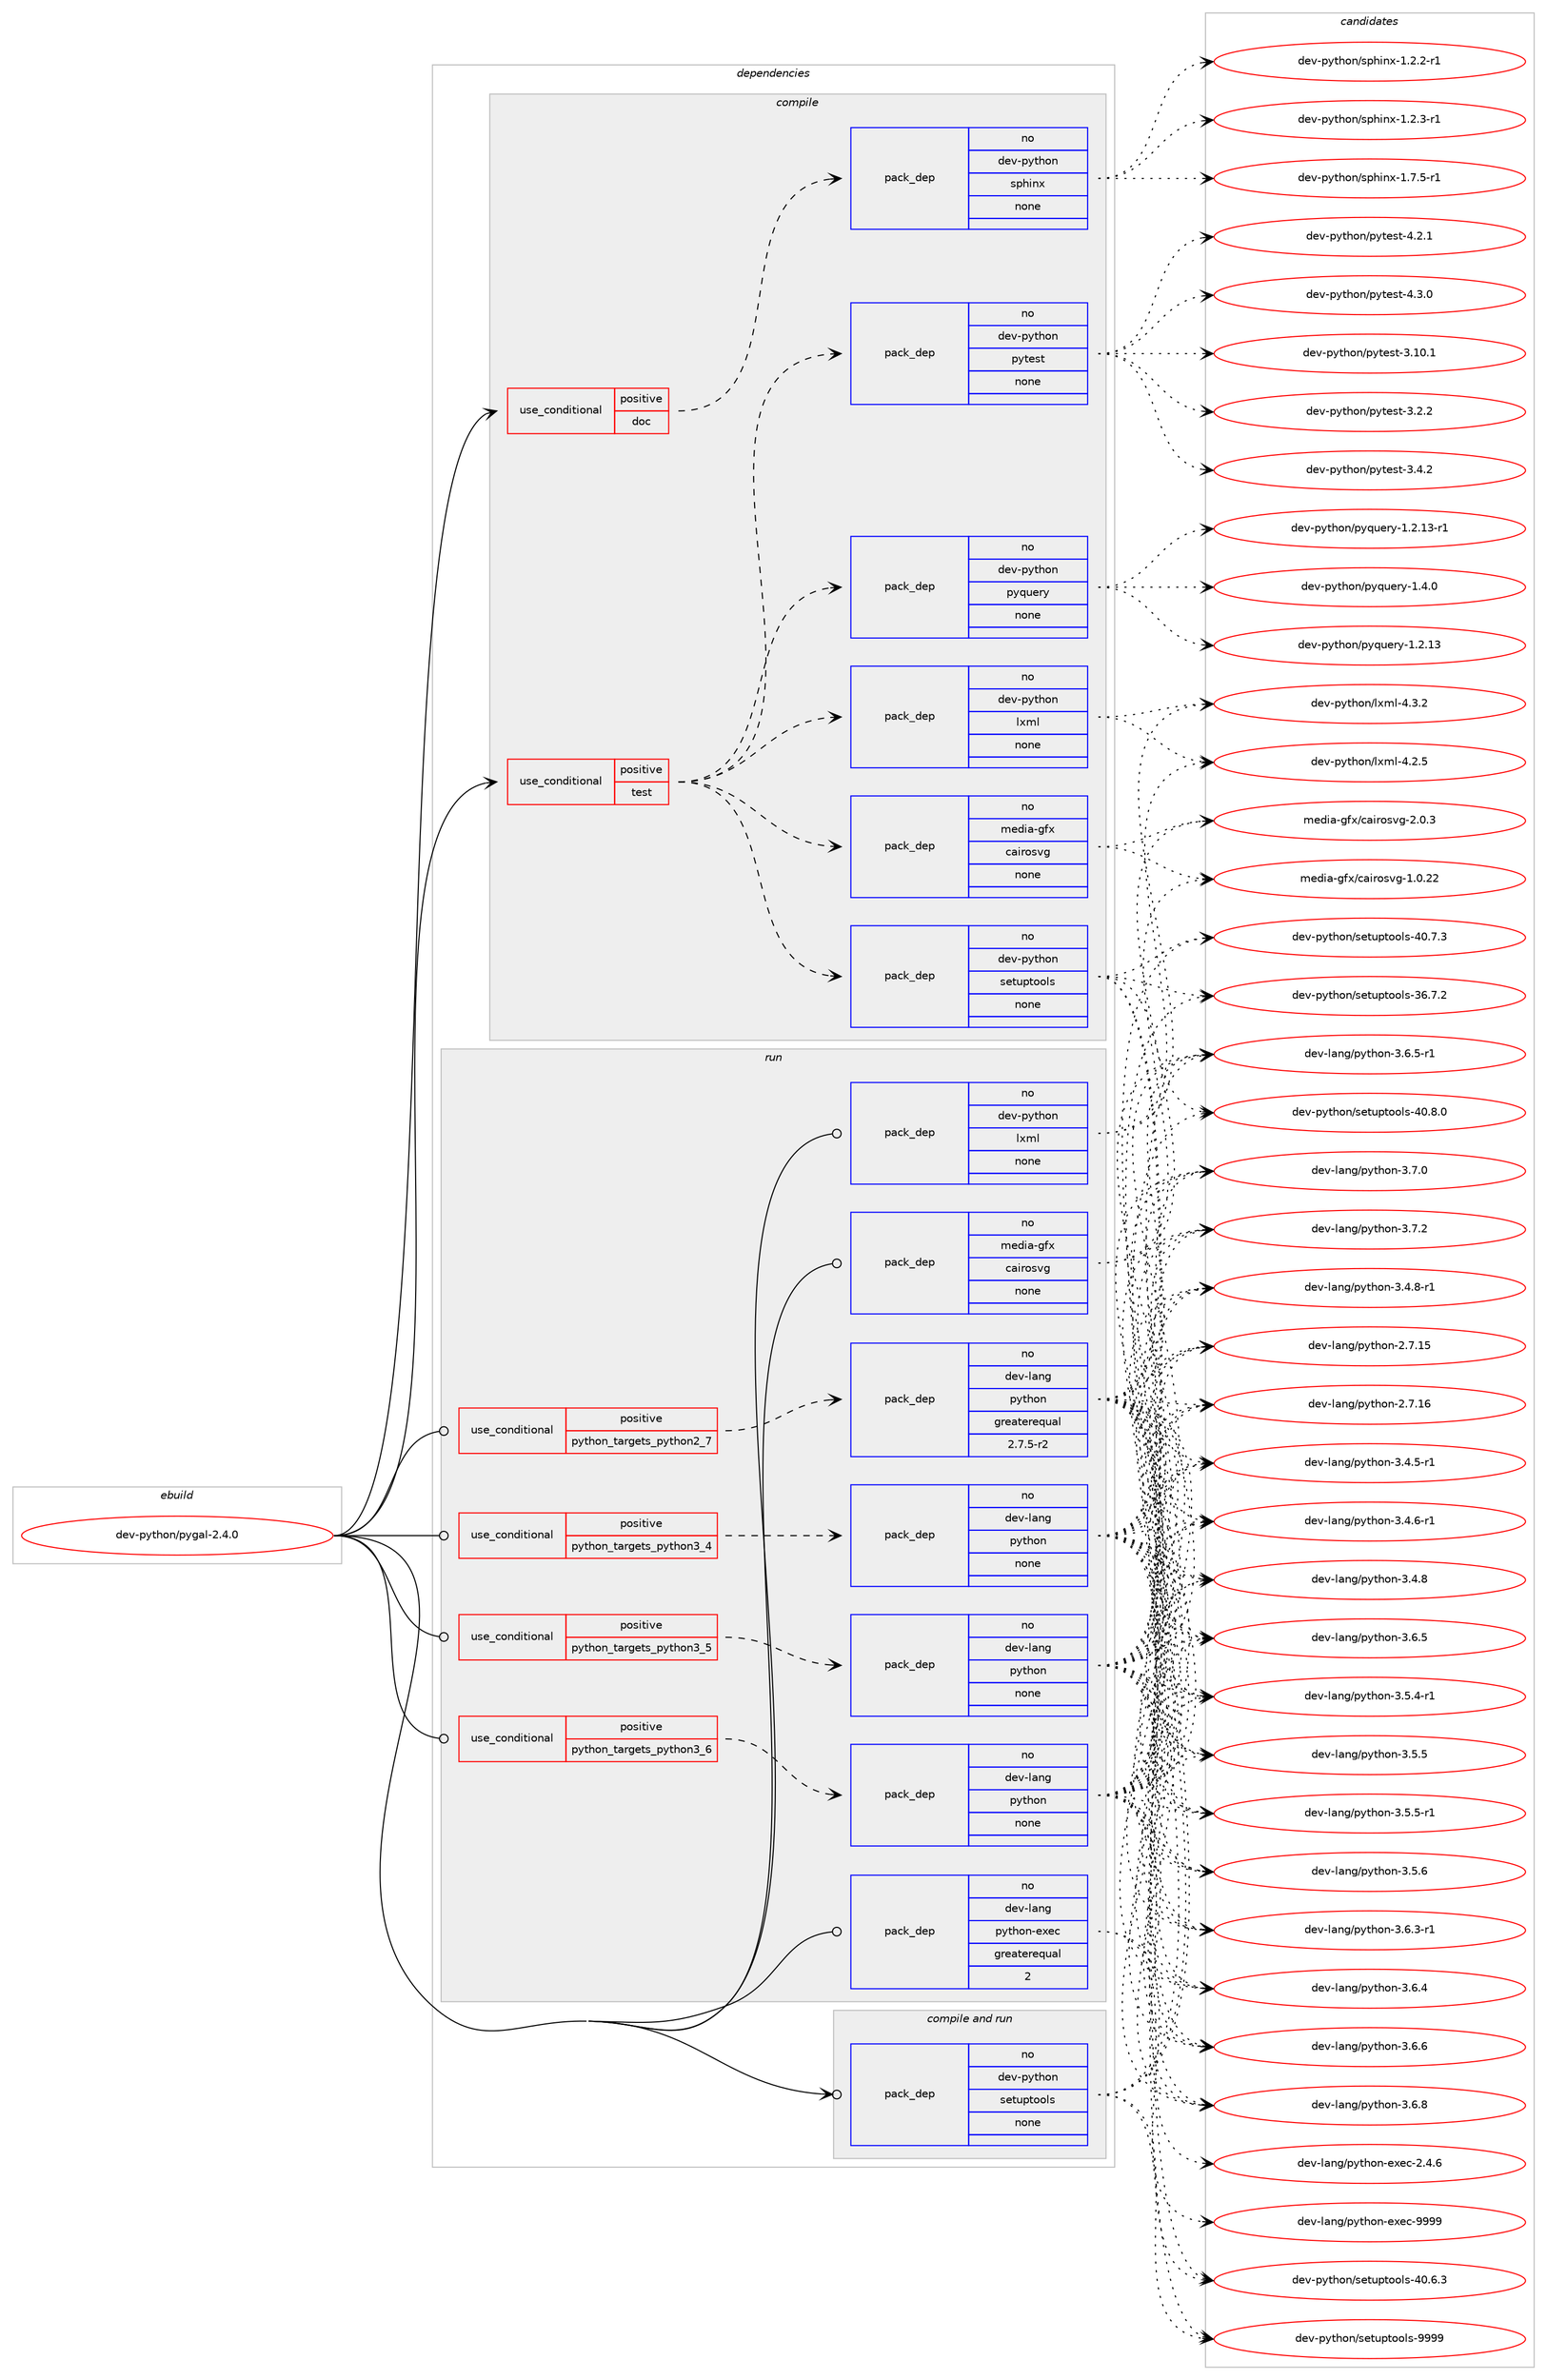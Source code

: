 digraph prolog {

# *************
# Graph options
# *************

newrank=true;
concentrate=true;
compound=true;
graph [rankdir=LR,fontname=Helvetica,fontsize=10,ranksep=1.5];#, ranksep=2.5, nodesep=0.2];
edge  [arrowhead=vee];
node  [fontname=Helvetica,fontsize=10];

# **********
# The ebuild
# **********

subgraph cluster_leftcol {
color=gray;
rank=same;
label=<<i>ebuild</i>>;
id [label="dev-python/pygal-2.4.0", color=red, width=4, href="../dev-python/pygal-2.4.0.svg"];
}

# ****************
# The dependencies
# ****************

subgraph cluster_midcol {
color=gray;
label=<<i>dependencies</i>>;
subgraph cluster_compile {
fillcolor="#eeeeee";
style=filled;
label=<<i>compile</i>>;
subgraph cond380805 {
dependency1429283 [label=<<TABLE BORDER="0" CELLBORDER="1" CELLSPACING="0" CELLPADDING="4"><TR><TD ROWSPAN="3" CELLPADDING="10">use_conditional</TD></TR><TR><TD>positive</TD></TR><TR><TD>doc</TD></TR></TABLE>>, shape=none, color=red];
subgraph pack1025160 {
dependency1429284 [label=<<TABLE BORDER="0" CELLBORDER="1" CELLSPACING="0" CELLPADDING="4" WIDTH="220"><TR><TD ROWSPAN="6" CELLPADDING="30">pack_dep</TD></TR><TR><TD WIDTH="110">no</TD></TR><TR><TD>dev-python</TD></TR><TR><TD>sphinx</TD></TR><TR><TD>none</TD></TR><TR><TD></TD></TR></TABLE>>, shape=none, color=blue];
}
dependency1429283:e -> dependency1429284:w [weight=20,style="dashed",arrowhead="vee"];
}
id:e -> dependency1429283:w [weight=20,style="solid",arrowhead="vee"];
subgraph cond380806 {
dependency1429285 [label=<<TABLE BORDER="0" CELLBORDER="1" CELLSPACING="0" CELLPADDING="4"><TR><TD ROWSPAN="3" CELLPADDING="10">use_conditional</TD></TR><TR><TD>positive</TD></TR><TR><TD>test</TD></TR></TABLE>>, shape=none, color=red];
subgraph pack1025161 {
dependency1429286 [label=<<TABLE BORDER="0" CELLBORDER="1" CELLSPACING="0" CELLPADDING="4" WIDTH="220"><TR><TD ROWSPAN="6" CELLPADDING="30">pack_dep</TD></TR><TR><TD WIDTH="110">no</TD></TR><TR><TD>dev-python</TD></TR><TR><TD>lxml</TD></TR><TR><TD>none</TD></TR><TR><TD></TD></TR></TABLE>>, shape=none, color=blue];
}
dependency1429285:e -> dependency1429286:w [weight=20,style="dashed",arrowhead="vee"];
subgraph pack1025162 {
dependency1429287 [label=<<TABLE BORDER="0" CELLBORDER="1" CELLSPACING="0" CELLPADDING="4" WIDTH="220"><TR><TD ROWSPAN="6" CELLPADDING="30">pack_dep</TD></TR><TR><TD WIDTH="110">no</TD></TR><TR><TD>dev-python</TD></TR><TR><TD>setuptools</TD></TR><TR><TD>none</TD></TR><TR><TD></TD></TR></TABLE>>, shape=none, color=blue];
}
dependency1429285:e -> dependency1429287:w [weight=20,style="dashed",arrowhead="vee"];
subgraph pack1025163 {
dependency1429288 [label=<<TABLE BORDER="0" CELLBORDER="1" CELLSPACING="0" CELLPADDING="4" WIDTH="220"><TR><TD ROWSPAN="6" CELLPADDING="30">pack_dep</TD></TR><TR><TD WIDTH="110">no</TD></TR><TR><TD>media-gfx</TD></TR><TR><TD>cairosvg</TD></TR><TR><TD>none</TD></TR><TR><TD></TD></TR></TABLE>>, shape=none, color=blue];
}
dependency1429285:e -> dependency1429288:w [weight=20,style="dashed",arrowhead="vee"];
subgraph pack1025164 {
dependency1429289 [label=<<TABLE BORDER="0" CELLBORDER="1" CELLSPACING="0" CELLPADDING="4" WIDTH="220"><TR><TD ROWSPAN="6" CELLPADDING="30">pack_dep</TD></TR><TR><TD WIDTH="110">no</TD></TR><TR><TD>dev-python</TD></TR><TR><TD>pyquery</TD></TR><TR><TD>none</TD></TR><TR><TD></TD></TR></TABLE>>, shape=none, color=blue];
}
dependency1429285:e -> dependency1429289:w [weight=20,style="dashed",arrowhead="vee"];
subgraph pack1025165 {
dependency1429290 [label=<<TABLE BORDER="0" CELLBORDER="1" CELLSPACING="0" CELLPADDING="4" WIDTH="220"><TR><TD ROWSPAN="6" CELLPADDING="30">pack_dep</TD></TR><TR><TD WIDTH="110">no</TD></TR><TR><TD>dev-python</TD></TR><TR><TD>pytest</TD></TR><TR><TD>none</TD></TR><TR><TD></TD></TR></TABLE>>, shape=none, color=blue];
}
dependency1429285:e -> dependency1429290:w [weight=20,style="dashed",arrowhead="vee"];
}
id:e -> dependency1429285:w [weight=20,style="solid",arrowhead="vee"];
}
subgraph cluster_compileandrun {
fillcolor="#eeeeee";
style=filled;
label=<<i>compile and run</i>>;
subgraph pack1025166 {
dependency1429291 [label=<<TABLE BORDER="0" CELLBORDER="1" CELLSPACING="0" CELLPADDING="4" WIDTH="220"><TR><TD ROWSPAN="6" CELLPADDING="30">pack_dep</TD></TR><TR><TD WIDTH="110">no</TD></TR><TR><TD>dev-python</TD></TR><TR><TD>setuptools</TD></TR><TR><TD>none</TD></TR><TR><TD></TD></TR></TABLE>>, shape=none, color=blue];
}
id:e -> dependency1429291:w [weight=20,style="solid",arrowhead="odotvee"];
}
subgraph cluster_run {
fillcolor="#eeeeee";
style=filled;
label=<<i>run</i>>;
subgraph cond380807 {
dependency1429292 [label=<<TABLE BORDER="0" CELLBORDER="1" CELLSPACING="0" CELLPADDING="4"><TR><TD ROWSPAN="3" CELLPADDING="10">use_conditional</TD></TR><TR><TD>positive</TD></TR><TR><TD>python_targets_python2_7</TD></TR></TABLE>>, shape=none, color=red];
subgraph pack1025167 {
dependency1429293 [label=<<TABLE BORDER="0" CELLBORDER="1" CELLSPACING="0" CELLPADDING="4" WIDTH="220"><TR><TD ROWSPAN="6" CELLPADDING="30">pack_dep</TD></TR><TR><TD WIDTH="110">no</TD></TR><TR><TD>dev-lang</TD></TR><TR><TD>python</TD></TR><TR><TD>greaterequal</TD></TR><TR><TD>2.7.5-r2</TD></TR></TABLE>>, shape=none, color=blue];
}
dependency1429292:e -> dependency1429293:w [weight=20,style="dashed",arrowhead="vee"];
}
id:e -> dependency1429292:w [weight=20,style="solid",arrowhead="odot"];
subgraph cond380808 {
dependency1429294 [label=<<TABLE BORDER="0" CELLBORDER="1" CELLSPACING="0" CELLPADDING="4"><TR><TD ROWSPAN="3" CELLPADDING="10">use_conditional</TD></TR><TR><TD>positive</TD></TR><TR><TD>python_targets_python3_4</TD></TR></TABLE>>, shape=none, color=red];
subgraph pack1025168 {
dependency1429295 [label=<<TABLE BORDER="0" CELLBORDER="1" CELLSPACING="0" CELLPADDING="4" WIDTH="220"><TR><TD ROWSPAN="6" CELLPADDING="30">pack_dep</TD></TR><TR><TD WIDTH="110">no</TD></TR><TR><TD>dev-lang</TD></TR><TR><TD>python</TD></TR><TR><TD>none</TD></TR><TR><TD></TD></TR></TABLE>>, shape=none, color=blue];
}
dependency1429294:e -> dependency1429295:w [weight=20,style="dashed",arrowhead="vee"];
}
id:e -> dependency1429294:w [weight=20,style="solid",arrowhead="odot"];
subgraph cond380809 {
dependency1429296 [label=<<TABLE BORDER="0" CELLBORDER="1" CELLSPACING="0" CELLPADDING="4"><TR><TD ROWSPAN="3" CELLPADDING="10">use_conditional</TD></TR><TR><TD>positive</TD></TR><TR><TD>python_targets_python3_5</TD></TR></TABLE>>, shape=none, color=red];
subgraph pack1025169 {
dependency1429297 [label=<<TABLE BORDER="0" CELLBORDER="1" CELLSPACING="0" CELLPADDING="4" WIDTH="220"><TR><TD ROWSPAN="6" CELLPADDING="30">pack_dep</TD></TR><TR><TD WIDTH="110">no</TD></TR><TR><TD>dev-lang</TD></TR><TR><TD>python</TD></TR><TR><TD>none</TD></TR><TR><TD></TD></TR></TABLE>>, shape=none, color=blue];
}
dependency1429296:e -> dependency1429297:w [weight=20,style="dashed",arrowhead="vee"];
}
id:e -> dependency1429296:w [weight=20,style="solid",arrowhead="odot"];
subgraph cond380810 {
dependency1429298 [label=<<TABLE BORDER="0" CELLBORDER="1" CELLSPACING="0" CELLPADDING="4"><TR><TD ROWSPAN="3" CELLPADDING="10">use_conditional</TD></TR><TR><TD>positive</TD></TR><TR><TD>python_targets_python3_6</TD></TR></TABLE>>, shape=none, color=red];
subgraph pack1025170 {
dependency1429299 [label=<<TABLE BORDER="0" CELLBORDER="1" CELLSPACING="0" CELLPADDING="4" WIDTH="220"><TR><TD ROWSPAN="6" CELLPADDING="30">pack_dep</TD></TR><TR><TD WIDTH="110">no</TD></TR><TR><TD>dev-lang</TD></TR><TR><TD>python</TD></TR><TR><TD>none</TD></TR><TR><TD></TD></TR></TABLE>>, shape=none, color=blue];
}
dependency1429298:e -> dependency1429299:w [weight=20,style="dashed",arrowhead="vee"];
}
id:e -> dependency1429298:w [weight=20,style="solid",arrowhead="odot"];
subgraph pack1025171 {
dependency1429300 [label=<<TABLE BORDER="0" CELLBORDER="1" CELLSPACING="0" CELLPADDING="4" WIDTH="220"><TR><TD ROWSPAN="6" CELLPADDING="30">pack_dep</TD></TR><TR><TD WIDTH="110">no</TD></TR><TR><TD>dev-lang</TD></TR><TR><TD>python-exec</TD></TR><TR><TD>greaterequal</TD></TR><TR><TD>2</TD></TR></TABLE>>, shape=none, color=blue];
}
id:e -> dependency1429300:w [weight=20,style="solid",arrowhead="odot"];
subgraph pack1025172 {
dependency1429301 [label=<<TABLE BORDER="0" CELLBORDER="1" CELLSPACING="0" CELLPADDING="4" WIDTH="220"><TR><TD ROWSPAN="6" CELLPADDING="30">pack_dep</TD></TR><TR><TD WIDTH="110">no</TD></TR><TR><TD>dev-python</TD></TR><TR><TD>lxml</TD></TR><TR><TD>none</TD></TR><TR><TD></TD></TR></TABLE>>, shape=none, color=blue];
}
id:e -> dependency1429301:w [weight=20,style="solid",arrowhead="odot"];
subgraph pack1025173 {
dependency1429302 [label=<<TABLE BORDER="0" CELLBORDER="1" CELLSPACING="0" CELLPADDING="4" WIDTH="220"><TR><TD ROWSPAN="6" CELLPADDING="30">pack_dep</TD></TR><TR><TD WIDTH="110">no</TD></TR><TR><TD>media-gfx</TD></TR><TR><TD>cairosvg</TD></TR><TR><TD>none</TD></TR><TR><TD></TD></TR></TABLE>>, shape=none, color=blue];
}
id:e -> dependency1429302:w [weight=20,style="solid",arrowhead="odot"];
}
}

# **************
# The candidates
# **************

subgraph cluster_choices {
rank=same;
color=gray;
label=<<i>candidates</i>>;

subgraph choice1025160 {
color=black;
nodesep=1;
choice10010111845112121116104111110471151121041051101204549465046504511449 [label="dev-python/sphinx-1.2.2-r1", color=red, width=4,href="../dev-python/sphinx-1.2.2-r1.svg"];
choice10010111845112121116104111110471151121041051101204549465046514511449 [label="dev-python/sphinx-1.2.3-r1", color=red, width=4,href="../dev-python/sphinx-1.2.3-r1.svg"];
choice10010111845112121116104111110471151121041051101204549465546534511449 [label="dev-python/sphinx-1.7.5-r1", color=red, width=4,href="../dev-python/sphinx-1.7.5-r1.svg"];
dependency1429284:e -> choice10010111845112121116104111110471151121041051101204549465046504511449:w [style=dotted,weight="100"];
dependency1429284:e -> choice10010111845112121116104111110471151121041051101204549465046514511449:w [style=dotted,weight="100"];
dependency1429284:e -> choice10010111845112121116104111110471151121041051101204549465546534511449:w [style=dotted,weight="100"];
}
subgraph choice1025161 {
color=black;
nodesep=1;
choice1001011184511212111610411111047108120109108455246504653 [label="dev-python/lxml-4.2.5", color=red, width=4,href="../dev-python/lxml-4.2.5.svg"];
choice1001011184511212111610411111047108120109108455246514650 [label="dev-python/lxml-4.3.2", color=red, width=4,href="../dev-python/lxml-4.3.2.svg"];
dependency1429286:e -> choice1001011184511212111610411111047108120109108455246504653:w [style=dotted,weight="100"];
dependency1429286:e -> choice1001011184511212111610411111047108120109108455246514650:w [style=dotted,weight="100"];
}
subgraph choice1025162 {
color=black;
nodesep=1;
choice100101118451121211161041111104711510111611711211611111110811545515446554650 [label="dev-python/setuptools-36.7.2", color=red, width=4,href="../dev-python/setuptools-36.7.2.svg"];
choice100101118451121211161041111104711510111611711211611111110811545524846544651 [label="dev-python/setuptools-40.6.3", color=red, width=4,href="../dev-python/setuptools-40.6.3.svg"];
choice100101118451121211161041111104711510111611711211611111110811545524846554651 [label="dev-python/setuptools-40.7.3", color=red, width=4,href="../dev-python/setuptools-40.7.3.svg"];
choice100101118451121211161041111104711510111611711211611111110811545524846564648 [label="dev-python/setuptools-40.8.0", color=red, width=4,href="../dev-python/setuptools-40.8.0.svg"];
choice10010111845112121116104111110471151011161171121161111111081154557575757 [label="dev-python/setuptools-9999", color=red, width=4,href="../dev-python/setuptools-9999.svg"];
dependency1429287:e -> choice100101118451121211161041111104711510111611711211611111110811545515446554650:w [style=dotted,weight="100"];
dependency1429287:e -> choice100101118451121211161041111104711510111611711211611111110811545524846544651:w [style=dotted,weight="100"];
dependency1429287:e -> choice100101118451121211161041111104711510111611711211611111110811545524846554651:w [style=dotted,weight="100"];
dependency1429287:e -> choice100101118451121211161041111104711510111611711211611111110811545524846564648:w [style=dotted,weight="100"];
dependency1429287:e -> choice10010111845112121116104111110471151011161171121161111111081154557575757:w [style=dotted,weight="100"];
}
subgraph choice1025163 {
color=black;
nodesep=1;
choice109101100105974510310212047999710511411111511810345494648465050 [label="media-gfx/cairosvg-1.0.22", color=red, width=4,href="../media-gfx/cairosvg-1.0.22.svg"];
choice1091011001059745103102120479997105114111115118103455046484651 [label="media-gfx/cairosvg-2.0.3", color=red, width=4,href="../media-gfx/cairosvg-2.0.3.svg"];
dependency1429288:e -> choice109101100105974510310212047999710511411111511810345494648465050:w [style=dotted,weight="100"];
dependency1429288:e -> choice1091011001059745103102120479997105114111115118103455046484651:w [style=dotted,weight="100"];
}
subgraph choice1025164 {
color=black;
nodesep=1;
choice100101118451121211161041111104711212111311710111412145494650464951 [label="dev-python/pyquery-1.2.13", color=red, width=4,href="../dev-python/pyquery-1.2.13.svg"];
choice1001011184511212111610411111047112121113117101114121454946504649514511449 [label="dev-python/pyquery-1.2.13-r1", color=red, width=4,href="../dev-python/pyquery-1.2.13-r1.svg"];
choice1001011184511212111610411111047112121113117101114121454946524648 [label="dev-python/pyquery-1.4.0", color=red, width=4,href="../dev-python/pyquery-1.4.0.svg"];
dependency1429289:e -> choice100101118451121211161041111104711212111311710111412145494650464951:w [style=dotted,weight="100"];
dependency1429289:e -> choice1001011184511212111610411111047112121113117101114121454946504649514511449:w [style=dotted,weight="100"];
dependency1429289:e -> choice1001011184511212111610411111047112121113117101114121454946524648:w [style=dotted,weight="100"];
}
subgraph choice1025165 {
color=black;
nodesep=1;
choice100101118451121211161041111104711212111610111511645514649484649 [label="dev-python/pytest-3.10.1", color=red, width=4,href="../dev-python/pytest-3.10.1.svg"];
choice1001011184511212111610411111047112121116101115116455146504650 [label="dev-python/pytest-3.2.2", color=red, width=4,href="../dev-python/pytest-3.2.2.svg"];
choice1001011184511212111610411111047112121116101115116455146524650 [label="dev-python/pytest-3.4.2", color=red, width=4,href="../dev-python/pytest-3.4.2.svg"];
choice1001011184511212111610411111047112121116101115116455246504649 [label="dev-python/pytest-4.2.1", color=red, width=4,href="../dev-python/pytest-4.2.1.svg"];
choice1001011184511212111610411111047112121116101115116455246514648 [label="dev-python/pytest-4.3.0", color=red, width=4,href="../dev-python/pytest-4.3.0.svg"];
dependency1429290:e -> choice100101118451121211161041111104711212111610111511645514649484649:w [style=dotted,weight="100"];
dependency1429290:e -> choice1001011184511212111610411111047112121116101115116455146504650:w [style=dotted,weight="100"];
dependency1429290:e -> choice1001011184511212111610411111047112121116101115116455146524650:w [style=dotted,weight="100"];
dependency1429290:e -> choice1001011184511212111610411111047112121116101115116455246504649:w [style=dotted,weight="100"];
dependency1429290:e -> choice1001011184511212111610411111047112121116101115116455246514648:w [style=dotted,weight="100"];
}
subgraph choice1025166 {
color=black;
nodesep=1;
choice100101118451121211161041111104711510111611711211611111110811545515446554650 [label="dev-python/setuptools-36.7.2", color=red, width=4,href="../dev-python/setuptools-36.7.2.svg"];
choice100101118451121211161041111104711510111611711211611111110811545524846544651 [label="dev-python/setuptools-40.6.3", color=red, width=4,href="../dev-python/setuptools-40.6.3.svg"];
choice100101118451121211161041111104711510111611711211611111110811545524846554651 [label="dev-python/setuptools-40.7.3", color=red, width=4,href="../dev-python/setuptools-40.7.3.svg"];
choice100101118451121211161041111104711510111611711211611111110811545524846564648 [label="dev-python/setuptools-40.8.0", color=red, width=4,href="../dev-python/setuptools-40.8.0.svg"];
choice10010111845112121116104111110471151011161171121161111111081154557575757 [label="dev-python/setuptools-9999", color=red, width=4,href="../dev-python/setuptools-9999.svg"];
dependency1429291:e -> choice100101118451121211161041111104711510111611711211611111110811545515446554650:w [style=dotted,weight="100"];
dependency1429291:e -> choice100101118451121211161041111104711510111611711211611111110811545524846544651:w [style=dotted,weight="100"];
dependency1429291:e -> choice100101118451121211161041111104711510111611711211611111110811545524846554651:w [style=dotted,weight="100"];
dependency1429291:e -> choice100101118451121211161041111104711510111611711211611111110811545524846564648:w [style=dotted,weight="100"];
dependency1429291:e -> choice10010111845112121116104111110471151011161171121161111111081154557575757:w [style=dotted,weight="100"];
}
subgraph choice1025167 {
color=black;
nodesep=1;
choice10010111845108971101034711212111610411111045504655464953 [label="dev-lang/python-2.7.15", color=red, width=4,href="../dev-lang/python-2.7.15.svg"];
choice10010111845108971101034711212111610411111045504655464954 [label="dev-lang/python-2.7.16", color=red, width=4,href="../dev-lang/python-2.7.16.svg"];
choice1001011184510897110103471121211161041111104551465246534511449 [label="dev-lang/python-3.4.5-r1", color=red, width=4,href="../dev-lang/python-3.4.5-r1.svg"];
choice1001011184510897110103471121211161041111104551465246544511449 [label="dev-lang/python-3.4.6-r1", color=red, width=4,href="../dev-lang/python-3.4.6-r1.svg"];
choice100101118451089711010347112121116104111110455146524656 [label="dev-lang/python-3.4.8", color=red, width=4,href="../dev-lang/python-3.4.8.svg"];
choice1001011184510897110103471121211161041111104551465246564511449 [label="dev-lang/python-3.4.8-r1", color=red, width=4,href="../dev-lang/python-3.4.8-r1.svg"];
choice1001011184510897110103471121211161041111104551465346524511449 [label="dev-lang/python-3.5.4-r1", color=red, width=4,href="../dev-lang/python-3.5.4-r1.svg"];
choice100101118451089711010347112121116104111110455146534653 [label="dev-lang/python-3.5.5", color=red, width=4,href="../dev-lang/python-3.5.5.svg"];
choice1001011184510897110103471121211161041111104551465346534511449 [label="dev-lang/python-3.5.5-r1", color=red, width=4,href="../dev-lang/python-3.5.5-r1.svg"];
choice100101118451089711010347112121116104111110455146534654 [label="dev-lang/python-3.5.6", color=red, width=4,href="../dev-lang/python-3.5.6.svg"];
choice1001011184510897110103471121211161041111104551465446514511449 [label="dev-lang/python-3.6.3-r1", color=red, width=4,href="../dev-lang/python-3.6.3-r1.svg"];
choice100101118451089711010347112121116104111110455146544652 [label="dev-lang/python-3.6.4", color=red, width=4,href="../dev-lang/python-3.6.4.svg"];
choice100101118451089711010347112121116104111110455146544653 [label="dev-lang/python-3.6.5", color=red, width=4,href="../dev-lang/python-3.6.5.svg"];
choice1001011184510897110103471121211161041111104551465446534511449 [label="dev-lang/python-3.6.5-r1", color=red, width=4,href="../dev-lang/python-3.6.5-r1.svg"];
choice100101118451089711010347112121116104111110455146544654 [label="dev-lang/python-3.6.6", color=red, width=4,href="../dev-lang/python-3.6.6.svg"];
choice100101118451089711010347112121116104111110455146544656 [label="dev-lang/python-3.6.8", color=red, width=4,href="../dev-lang/python-3.6.8.svg"];
choice100101118451089711010347112121116104111110455146554648 [label="dev-lang/python-3.7.0", color=red, width=4,href="../dev-lang/python-3.7.0.svg"];
choice100101118451089711010347112121116104111110455146554650 [label="dev-lang/python-3.7.2", color=red, width=4,href="../dev-lang/python-3.7.2.svg"];
dependency1429293:e -> choice10010111845108971101034711212111610411111045504655464953:w [style=dotted,weight="100"];
dependency1429293:e -> choice10010111845108971101034711212111610411111045504655464954:w [style=dotted,weight="100"];
dependency1429293:e -> choice1001011184510897110103471121211161041111104551465246534511449:w [style=dotted,weight="100"];
dependency1429293:e -> choice1001011184510897110103471121211161041111104551465246544511449:w [style=dotted,weight="100"];
dependency1429293:e -> choice100101118451089711010347112121116104111110455146524656:w [style=dotted,weight="100"];
dependency1429293:e -> choice1001011184510897110103471121211161041111104551465246564511449:w [style=dotted,weight="100"];
dependency1429293:e -> choice1001011184510897110103471121211161041111104551465346524511449:w [style=dotted,weight="100"];
dependency1429293:e -> choice100101118451089711010347112121116104111110455146534653:w [style=dotted,weight="100"];
dependency1429293:e -> choice1001011184510897110103471121211161041111104551465346534511449:w [style=dotted,weight="100"];
dependency1429293:e -> choice100101118451089711010347112121116104111110455146534654:w [style=dotted,weight="100"];
dependency1429293:e -> choice1001011184510897110103471121211161041111104551465446514511449:w [style=dotted,weight="100"];
dependency1429293:e -> choice100101118451089711010347112121116104111110455146544652:w [style=dotted,weight="100"];
dependency1429293:e -> choice100101118451089711010347112121116104111110455146544653:w [style=dotted,weight="100"];
dependency1429293:e -> choice1001011184510897110103471121211161041111104551465446534511449:w [style=dotted,weight="100"];
dependency1429293:e -> choice100101118451089711010347112121116104111110455146544654:w [style=dotted,weight="100"];
dependency1429293:e -> choice100101118451089711010347112121116104111110455146544656:w [style=dotted,weight="100"];
dependency1429293:e -> choice100101118451089711010347112121116104111110455146554648:w [style=dotted,weight="100"];
dependency1429293:e -> choice100101118451089711010347112121116104111110455146554650:w [style=dotted,weight="100"];
}
subgraph choice1025168 {
color=black;
nodesep=1;
choice10010111845108971101034711212111610411111045504655464953 [label="dev-lang/python-2.7.15", color=red, width=4,href="../dev-lang/python-2.7.15.svg"];
choice10010111845108971101034711212111610411111045504655464954 [label="dev-lang/python-2.7.16", color=red, width=4,href="../dev-lang/python-2.7.16.svg"];
choice1001011184510897110103471121211161041111104551465246534511449 [label="dev-lang/python-3.4.5-r1", color=red, width=4,href="../dev-lang/python-3.4.5-r1.svg"];
choice1001011184510897110103471121211161041111104551465246544511449 [label="dev-lang/python-3.4.6-r1", color=red, width=4,href="../dev-lang/python-3.4.6-r1.svg"];
choice100101118451089711010347112121116104111110455146524656 [label="dev-lang/python-3.4.8", color=red, width=4,href="../dev-lang/python-3.4.8.svg"];
choice1001011184510897110103471121211161041111104551465246564511449 [label="dev-lang/python-3.4.8-r1", color=red, width=4,href="../dev-lang/python-3.4.8-r1.svg"];
choice1001011184510897110103471121211161041111104551465346524511449 [label="dev-lang/python-3.5.4-r1", color=red, width=4,href="../dev-lang/python-3.5.4-r1.svg"];
choice100101118451089711010347112121116104111110455146534653 [label="dev-lang/python-3.5.5", color=red, width=4,href="../dev-lang/python-3.5.5.svg"];
choice1001011184510897110103471121211161041111104551465346534511449 [label="dev-lang/python-3.5.5-r1", color=red, width=4,href="../dev-lang/python-3.5.5-r1.svg"];
choice100101118451089711010347112121116104111110455146534654 [label="dev-lang/python-3.5.6", color=red, width=4,href="../dev-lang/python-3.5.6.svg"];
choice1001011184510897110103471121211161041111104551465446514511449 [label="dev-lang/python-3.6.3-r1", color=red, width=4,href="../dev-lang/python-3.6.3-r1.svg"];
choice100101118451089711010347112121116104111110455146544652 [label="dev-lang/python-3.6.4", color=red, width=4,href="../dev-lang/python-3.6.4.svg"];
choice100101118451089711010347112121116104111110455146544653 [label="dev-lang/python-3.6.5", color=red, width=4,href="../dev-lang/python-3.6.5.svg"];
choice1001011184510897110103471121211161041111104551465446534511449 [label="dev-lang/python-3.6.5-r1", color=red, width=4,href="../dev-lang/python-3.6.5-r1.svg"];
choice100101118451089711010347112121116104111110455146544654 [label="dev-lang/python-3.6.6", color=red, width=4,href="../dev-lang/python-3.6.6.svg"];
choice100101118451089711010347112121116104111110455146544656 [label="dev-lang/python-3.6.8", color=red, width=4,href="../dev-lang/python-3.6.8.svg"];
choice100101118451089711010347112121116104111110455146554648 [label="dev-lang/python-3.7.0", color=red, width=4,href="../dev-lang/python-3.7.0.svg"];
choice100101118451089711010347112121116104111110455146554650 [label="dev-lang/python-3.7.2", color=red, width=4,href="../dev-lang/python-3.7.2.svg"];
dependency1429295:e -> choice10010111845108971101034711212111610411111045504655464953:w [style=dotted,weight="100"];
dependency1429295:e -> choice10010111845108971101034711212111610411111045504655464954:w [style=dotted,weight="100"];
dependency1429295:e -> choice1001011184510897110103471121211161041111104551465246534511449:w [style=dotted,weight="100"];
dependency1429295:e -> choice1001011184510897110103471121211161041111104551465246544511449:w [style=dotted,weight="100"];
dependency1429295:e -> choice100101118451089711010347112121116104111110455146524656:w [style=dotted,weight="100"];
dependency1429295:e -> choice1001011184510897110103471121211161041111104551465246564511449:w [style=dotted,weight="100"];
dependency1429295:e -> choice1001011184510897110103471121211161041111104551465346524511449:w [style=dotted,weight="100"];
dependency1429295:e -> choice100101118451089711010347112121116104111110455146534653:w [style=dotted,weight="100"];
dependency1429295:e -> choice1001011184510897110103471121211161041111104551465346534511449:w [style=dotted,weight="100"];
dependency1429295:e -> choice100101118451089711010347112121116104111110455146534654:w [style=dotted,weight="100"];
dependency1429295:e -> choice1001011184510897110103471121211161041111104551465446514511449:w [style=dotted,weight="100"];
dependency1429295:e -> choice100101118451089711010347112121116104111110455146544652:w [style=dotted,weight="100"];
dependency1429295:e -> choice100101118451089711010347112121116104111110455146544653:w [style=dotted,weight="100"];
dependency1429295:e -> choice1001011184510897110103471121211161041111104551465446534511449:w [style=dotted,weight="100"];
dependency1429295:e -> choice100101118451089711010347112121116104111110455146544654:w [style=dotted,weight="100"];
dependency1429295:e -> choice100101118451089711010347112121116104111110455146544656:w [style=dotted,weight="100"];
dependency1429295:e -> choice100101118451089711010347112121116104111110455146554648:w [style=dotted,weight="100"];
dependency1429295:e -> choice100101118451089711010347112121116104111110455146554650:w [style=dotted,weight="100"];
}
subgraph choice1025169 {
color=black;
nodesep=1;
choice10010111845108971101034711212111610411111045504655464953 [label="dev-lang/python-2.7.15", color=red, width=4,href="../dev-lang/python-2.7.15.svg"];
choice10010111845108971101034711212111610411111045504655464954 [label="dev-lang/python-2.7.16", color=red, width=4,href="../dev-lang/python-2.7.16.svg"];
choice1001011184510897110103471121211161041111104551465246534511449 [label="dev-lang/python-3.4.5-r1", color=red, width=4,href="../dev-lang/python-3.4.5-r1.svg"];
choice1001011184510897110103471121211161041111104551465246544511449 [label="dev-lang/python-3.4.6-r1", color=red, width=4,href="../dev-lang/python-3.4.6-r1.svg"];
choice100101118451089711010347112121116104111110455146524656 [label="dev-lang/python-3.4.8", color=red, width=4,href="../dev-lang/python-3.4.8.svg"];
choice1001011184510897110103471121211161041111104551465246564511449 [label="dev-lang/python-3.4.8-r1", color=red, width=4,href="../dev-lang/python-3.4.8-r1.svg"];
choice1001011184510897110103471121211161041111104551465346524511449 [label="dev-lang/python-3.5.4-r1", color=red, width=4,href="../dev-lang/python-3.5.4-r1.svg"];
choice100101118451089711010347112121116104111110455146534653 [label="dev-lang/python-3.5.5", color=red, width=4,href="../dev-lang/python-3.5.5.svg"];
choice1001011184510897110103471121211161041111104551465346534511449 [label="dev-lang/python-3.5.5-r1", color=red, width=4,href="../dev-lang/python-3.5.5-r1.svg"];
choice100101118451089711010347112121116104111110455146534654 [label="dev-lang/python-3.5.6", color=red, width=4,href="../dev-lang/python-3.5.6.svg"];
choice1001011184510897110103471121211161041111104551465446514511449 [label="dev-lang/python-3.6.3-r1", color=red, width=4,href="../dev-lang/python-3.6.3-r1.svg"];
choice100101118451089711010347112121116104111110455146544652 [label="dev-lang/python-3.6.4", color=red, width=4,href="../dev-lang/python-3.6.4.svg"];
choice100101118451089711010347112121116104111110455146544653 [label="dev-lang/python-3.6.5", color=red, width=4,href="../dev-lang/python-3.6.5.svg"];
choice1001011184510897110103471121211161041111104551465446534511449 [label="dev-lang/python-3.6.5-r1", color=red, width=4,href="../dev-lang/python-3.6.5-r1.svg"];
choice100101118451089711010347112121116104111110455146544654 [label="dev-lang/python-3.6.6", color=red, width=4,href="../dev-lang/python-3.6.6.svg"];
choice100101118451089711010347112121116104111110455146544656 [label="dev-lang/python-3.6.8", color=red, width=4,href="../dev-lang/python-3.6.8.svg"];
choice100101118451089711010347112121116104111110455146554648 [label="dev-lang/python-3.7.0", color=red, width=4,href="../dev-lang/python-3.7.0.svg"];
choice100101118451089711010347112121116104111110455146554650 [label="dev-lang/python-3.7.2", color=red, width=4,href="../dev-lang/python-3.7.2.svg"];
dependency1429297:e -> choice10010111845108971101034711212111610411111045504655464953:w [style=dotted,weight="100"];
dependency1429297:e -> choice10010111845108971101034711212111610411111045504655464954:w [style=dotted,weight="100"];
dependency1429297:e -> choice1001011184510897110103471121211161041111104551465246534511449:w [style=dotted,weight="100"];
dependency1429297:e -> choice1001011184510897110103471121211161041111104551465246544511449:w [style=dotted,weight="100"];
dependency1429297:e -> choice100101118451089711010347112121116104111110455146524656:w [style=dotted,weight="100"];
dependency1429297:e -> choice1001011184510897110103471121211161041111104551465246564511449:w [style=dotted,weight="100"];
dependency1429297:e -> choice1001011184510897110103471121211161041111104551465346524511449:w [style=dotted,weight="100"];
dependency1429297:e -> choice100101118451089711010347112121116104111110455146534653:w [style=dotted,weight="100"];
dependency1429297:e -> choice1001011184510897110103471121211161041111104551465346534511449:w [style=dotted,weight="100"];
dependency1429297:e -> choice100101118451089711010347112121116104111110455146534654:w [style=dotted,weight="100"];
dependency1429297:e -> choice1001011184510897110103471121211161041111104551465446514511449:w [style=dotted,weight="100"];
dependency1429297:e -> choice100101118451089711010347112121116104111110455146544652:w [style=dotted,weight="100"];
dependency1429297:e -> choice100101118451089711010347112121116104111110455146544653:w [style=dotted,weight="100"];
dependency1429297:e -> choice1001011184510897110103471121211161041111104551465446534511449:w [style=dotted,weight="100"];
dependency1429297:e -> choice100101118451089711010347112121116104111110455146544654:w [style=dotted,weight="100"];
dependency1429297:e -> choice100101118451089711010347112121116104111110455146544656:w [style=dotted,weight="100"];
dependency1429297:e -> choice100101118451089711010347112121116104111110455146554648:w [style=dotted,weight="100"];
dependency1429297:e -> choice100101118451089711010347112121116104111110455146554650:w [style=dotted,weight="100"];
}
subgraph choice1025170 {
color=black;
nodesep=1;
choice10010111845108971101034711212111610411111045504655464953 [label="dev-lang/python-2.7.15", color=red, width=4,href="../dev-lang/python-2.7.15.svg"];
choice10010111845108971101034711212111610411111045504655464954 [label="dev-lang/python-2.7.16", color=red, width=4,href="../dev-lang/python-2.7.16.svg"];
choice1001011184510897110103471121211161041111104551465246534511449 [label="dev-lang/python-3.4.5-r1", color=red, width=4,href="../dev-lang/python-3.4.5-r1.svg"];
choice1001011184510897110103471121211161041111104551465246544511449 [label="dev-lang/python-3.4.6-r1", color=red, width=4,href="../dev-lang/python-3.4.6-r1.svg"];
choice100101118451089711010347112121116104111110455146524656 [label="dev-lang/python-3.4.8", color=red, width=4,href="../dev-lang/python-3.4.8.svg"];
choice1001011184510897110103471121211161041111104551465246564511449 [label="dev-lang/python-3.4.8-r1", color=red, width=4,href="../dev-lang/python-3.4.8-r1.svg"];
choice1001011184510897110103471121211161041111104551465346524511449 [label="dev-lang/python-3.5.4-r1", color=red, width=4,href="../dev-lang/python-3.5.4-r1.svg"];
choice100101118451089711010347112121116104111110455146534653 [label="dev-lang/python-3.5.5", color=red, width=4,href="../dev-lang/python-3.5.5.svg"];
choice1001011184510897110103471121211161041111104551465346534511449 [label="dev-lang/python-3.5.5-r1", color=red, width=4,href="../dev-lang/python-3.5.5-r1.svg"];
choice100101118451089711010347112121116104111110455146534654 [label="dev-lang/python-3.5.6", color=red, width=4,href="../dev-lang/python-3.5.6.svg"];
choice1001011184510897110103471121211161041111104551465446514511449 [label="dev-lang/python-3.6.3-r1", color=red, width=4,href="../dev-lang/python-3.6.3-r1.svg"];
choice100101118451089711010347112121116104111110455146544652 [label="dev-lang/python-3.6.4", color=red, width=4,href="../dev-lang/python-3.6.4.svg"];
choice100101118451089711010347112121116104111110455146544653 [label="dev-lang/python-3.6.5", color=red, width=4,href="../dev-lang/python-3.6.5.svg"];
choice1001011184510897110103471121211161041111104551465446534511449 [label="dev-lang/python-3.6.5-r1", color=red, width=4,href="../dev-lang/python-3.6.5-r1.svg"];
choice100101118451089711010347112121116104111110455146544654 [label="dev-lang/python-3.6.6", color=red, width=4,href="../dev-lang/python-3.6.6.svg"];
choice100101118451089711010347112121116104111110455146544656 [label="dev-lang/python-3.6.8", color=red, width=4,href="../dev-lang/python-3.6.8.svg"];
choice100101118451089711010347112121116104111110455146554648 [label="dev-lang/python-3.7.0", color=red, width=4,href="../dev-lang/python-3.7.0.svg"];
choice100101118451089711010347112121116104111110455146554650 [label="dev-lang/python-3.7.2", color=red, width=4,href="../dev-lang/python-3.7.2.svg"];
dependency1429299:e -> choice10010111845108971101034711212111610411111045504655464953:w [style=dotted,weight="100"];
dependency1429299:e -> choice10010111845108971101034711212111610411111045504655464954:w [style=dotted,weight="100"];
dependency1429299:e -> choice1001011184510897110103471121211161041111104551465246534511449:w [style=dotted,weight="100"];
dependency1429299:e -> choice1001011184510897110103471121211161041111104551465246544511449:w [style=dotted,weight="100"];
dependency1429299:e -> choice100101118451089711010347112121116104111110455146524656:w [style=dotted,weight="100"];
dependency1429299:e -> choice1001011184510897110103471121211161041111104551465246564511449:w [style=dotted,weight="100"];
dependency1429299:e -> choice1001011184510897110103471121211161041111104551465346524511449:w [style=dotted,weight="100"];
dependency1429299:e -> choice100101118451089711010347112121116104111110455146534653:w [style=dotted,weight="100"];
dependency1429299:e -> choice1001011184510897110103471121211161041111104551465346534511449:w [style=dotted,weight="100"];
dependency1429299:e -> choice100101118451089711010347112121116104111110455146534654:w [style=dotted,weight="100"];
dependency1429299:e -> choice1001011184510897110103471121211161041111104551465446514511449:w [style=dotted,weight="100"];
dependency1429299:e -> choice100101118451089711010347112121116104111110455146544652:w [style=dotted,weight="100"];
dependency1429299:e -> choice100101118451089711010347112121116104111110455146544653:w [style=dotted,weight="100"];
dependency1429299:e -> choice1001011184510897110103471121211161041111104551465446534511449:w [style=dotted,weight="100"];
dependency1429299:e -> choice100101118451089711010347112121116104111110455146544654:w [style=dotted,weight="100"];
dependency1429299:e -> choice100101118451089711010347112121116104111110455146544656:w [style=dotted,weight="100"];
dependency1429299:e -> choice100101118451089711010347112121116104111110455146554648:w [style=dotted,weight="100"];
dependency1429299:e -> choice100101118451089711010347112121116104111110455146554650:w [style=dotted,weight="100"];
}
subgraph choice1025171 {
color=black;
nodesep=1;
choice1001011184510897110103471121211161041111104510112010199455046524654 [label="dev-lang/python-exec-2.4.6", color=red, width=4,href="../dev-lang/python-exec-2.4.6.svg"];
choice10010111845108971101034711212111610411111045101120101994557575757 [label="dev-lang/python-exec-9999", color=red, width=4,href="../dev-lang/python-exec-9999.svg"];
dependency1429300:e -> choice1001011184510897110103471121211161041111104510112010199455046524654:w [style=dotted,weight="100"];
dependency1429300:e -> choice10010111845108971101034711212111610411111045101120101994557575757:w [style=dotted,weight="100"];
}
subgraph choice1025172 {
color=black;
nodesep=1;
choice1001011184511212111610411111047108120109108455246504653 [label="dev-python/lxml-4.2.5", color=red, width=4,href="../dev-python/lxml-4.2.5.svg"];
choice1001011184511212111610411111047108120109108455246514650 [label="dev-python/lxml-4.3.2", color=red, width=4,href="../dev-python/lxml-4.3.2.svg"];
dependency1429301:e -> choice1001011184511212111610411111047108120109108455246504653:w [style=dotted,weight="100"];
dependency1429301:e -> choice1001011184511212111610411111047108120109108455246514650:w [style=dotted,weight="100"];
}
subgraph choice1025173 {
color=black;
nodesep=1;
choice109101100105974510310212047999710511411111511810345494648465050 [label="media-gfx/cairosvg-1.0.22", color=red, width=4,href="../media-gfx/cairosvg-1.0.22.svg"];
choice1091011001059745103102120479997105114111115118103455046484651 [label="media-gfx/cairosvg-2.0.3", color=red, width=4,href="../media-gfx/cairosvg-2.0.3.svg"];
dependency1429302:e -> choice109101100105974510310212047999710511411111511810345494648465050:w [style=dotted,weight="100"];
dependency1429302:e -> choice1091011001059745103102120479997105114111115118103455046484651:w [style=dotted,weight="100"];
}
}

}
